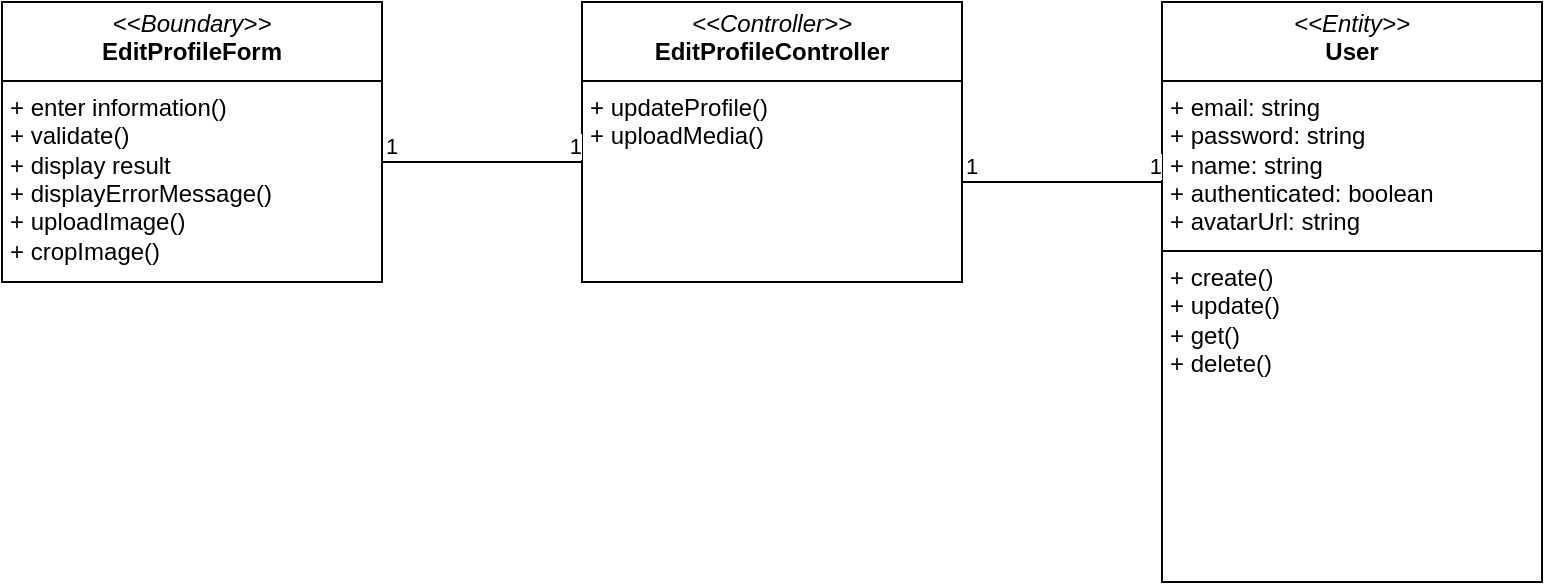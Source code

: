 <mxfile version="26.1.0">
  <diagram name="Page-1" id="d11DrycUpRJ87L-LfTcC">
    <mxGraphModel dx="1444" dy="875" grid="1" gridSize="10" guides="1" tooltips="1" connect="1" arrows="1" fold="1" page="1" pageScale="1" pageWidth="850" pageHeight="1100" math="0" shadow="0">
      <root>
        <mxCell id="0" />
        <mxCell id="1" parent="0" />
        <mxCell id="CNUn0pOtTY3YVO61hNSV-1" value="&lt;p style=&quot;margin:0px;margin-top:4px;text-align:center;&quot;&gt;&lt;i&gt;&amp;lt;&amp;lt;Entity&amp;gt;&amp;gt;&lt;/i&gt;&lt;br&gt;&lt;b&gt;User&lt;/b&gt;&lt;/p&gt;&lt;hr size=&quot;1&quot; style=&quot;border-style:solid;&quot;&gt;&lt;p style=&quot;margin:0px;margin-left:4px;&quot;&gt;+ email: string&lt;/p&gt;&lt;p style=&quot;margin:0px;margin-left:4px;&quot;&gt;+ password: string&lt;/p&gt;&lt;p style=&quot;margin:0px;margin-left:4px;&quot;&gt;+ name: string&lt;/p&gt;&lt;p style=&quot;margin:0px;margin-left:4px;&quot;&gt;+ authenticated: boolean&lt;/p&gt;&lt;p style=&quot;margin:0px;margin-left:4px;&quot;&gt;+ avatarUrl: string&lt;/p&gt;&lt;hr size=&quot;1&quot; style=&quot;border-style:solid;&quot;&gt;&lt;p style=&quot;margin:0px;margin-left:4px;&quot;&gt;+ create()&lt;br&gt;&lt;/p&gt;&lt;p style=&quot;margin:0px;margin-left:4px;&quot;&gt;+ update()&lt;/p&gt;&lt;p style=&quot;margin:0px;margin-left:4px;&quot;&gt;+ get()&lt;/p&gt;&lt;p style=&quot;margin:0px;margin-left:4px;&quot;&gt;+ delete()&lt;/p&gt;" style="verticalAlign=top;align=left;overflow=fill;html=1;whiteSpace=wrap;" vertex="1" parent="1">
          <mxGeometry x="620" y="60" width="190" height="290" as="geometry" />
        </mxCell>
        <mxCell id="CNUn0pOtTY3YVO61hNSV-2" value="&lt;p style=&quot;margin:0px;margin-top:4px;text-align:center;&quot;&gt;&lt;i&gt;&amp;lt;&amp;lt;Boundary&amp;gt;&amp;gt;&lt;/i&gt;&lt;br&gt;&lt;b&gt;EditProfileForm&lt;/b&gt;&lt;/p&gt;&lt;hr size=&quot;1&quot; style=&quot;border-style:solid;&quot;&gt;&lt;p style=&quot;margin:0px;margin-left:4px;&quot;&gt;+ enter information()&lt;/p&gt;&lt;p style=&quot;margin:0px;margin-left:4px;&quot;&gt;+ validate()&lt;/p&gt;&lt;p style=&quot;margin:0px;margin-left:4px;&quot;&gt;+ display result&lt;/p&gt;&lt;p style=&quot;margin:0px;margin-left:4px;&quot;&gt;+ displayErrorMessage()&lt;/p&gt;&lt;p style=&quot;margin:0px;margin-left:4px;&quot;&gt;+ uploadImage()&lt;/p&gt;&lt;p style=&quot;margin:0px;margin-left:4px;&quot;&gt;+ cropImage()&lt;/p&gt;" style="verticalAlign=top;align=left;overflow=fill;html=1;whiteSpace=wrap;" vertex="1" parent="1">
          <mxGeometry x="40" y="60" width="190" height="140" as="geometry" />
        </mxCell>
        <mxCell id="CNUn0pOtTY3YVO61hNSV-3" value="&lt;p style=&quot;margin:0px;margin-top:4px;text-align:center;&quot;&gt;&lt;i&gt;&amp;lt;&amp;lt;Controller&amp;gt;&amp;gt;&lt;/i&gt;&lt;br&gt;&lt;b&gt;EditProfileController&lt;/b&gt;&lt;/p&gt;&lt;hr size=&quot;1&quot; style=&quot;border-style:solid;&quot;&gt;&lt;p style=&quot;margin:0px;margin-left:4px;&quot;&gt;+ updateProfile()&lt;br&gt;&lt;/p&gt;&lt;p style=&quot;margin:0px;margin-left:4px;&quot;&gt;+ uploadMedia()&lt;/p&gt;" style="verticalAlign=top;align=left;overflow=fill;html=1;whiteSpace=wrap;" vertex="1" parent="1">
          <mxGeometry x="330" y="60" width="190" height="140" as="geometry" />
        </mxCell>
        <mxCell id="CNUn0pOtTY3YVO61hNSV-4" value="" style="endArrow=none;html=1;edgeStyle=orthogonalEdgeStyle;rounded=0;" edge="1" parent="1">
          <mxGeometry relative="1" as="geometry">
            <mxPoint x="230" y="140" as="sourcePoint" />
            <mxPoint x="330" y="140" as="targetPoint" />
          </mxGeometry>
        </mxCell>
        <mxCell id="CNUn0pOtTY3YVO61hNSV-5" value="1" style="edgeLabel;resizable=0;html=1;align=left;verticalAlign=bottom;" connectable="0" vertex="1" parent="CNUn0pOtTY3YVO61hNSV-4">
          <mxGeometry x="-1" relative="1" as="geometry" />
        </mxCell>
        <mxCell id="CNUn0pOtTY3YVO61hNSV-6" value="1" style="edgeLabel;resizable=0;html=1;align=right;verticalAlign=bottom;" connectable="0" vertex="1" parent="CNUn0pOtTY3YVO61hNSV-4">
          <mxGeometry x="1" relative="1" as="geometry" />
        </mxCell>
        <mxCell id="CNUn0pOtTY3YVO61hNSV-7" value="" style="endArrow=none;html=1;edgeStyle=orthogonalEdgeStyle;rounded=0;" edge="1" parent="1">
          <mxGeometry relative="1" as="geometry">
            <mxPoint x="520" y="150" as="sourcePoint" />
            <mxPoint x="620" y="150" as="targetPoint" />
          </mxGeometry>
        </mxCell>
        <mxCell id="CNUn0pOtTY3YVO61hNSV-8" value="1" style="edgeLabel;resizable=0;html=1;align=left;verticalAlign=bottom;" connectable="0" vertex="1" parent="CNUn0pOtTY3YVO61hNSV-7">
          <mxGeometry x="-1" relative="1" as="geometry" />
        </mxCell>
        <mxCell id="CNUn0pOtTY3YVO61hNSV-9" value="1" style="edgeLabel;resizable=0;html=1;align=right;verticalAlign=bottom;" connectable="0" vertex="1" parent="CNUn0pOtTY3YVO61hNSV-7">
          <mxGeometry x="1" relative="1" as="geometry" />
        </mxCell>
      </root>
    </mxGraphModel>
  </diagram>
</mxfile>
